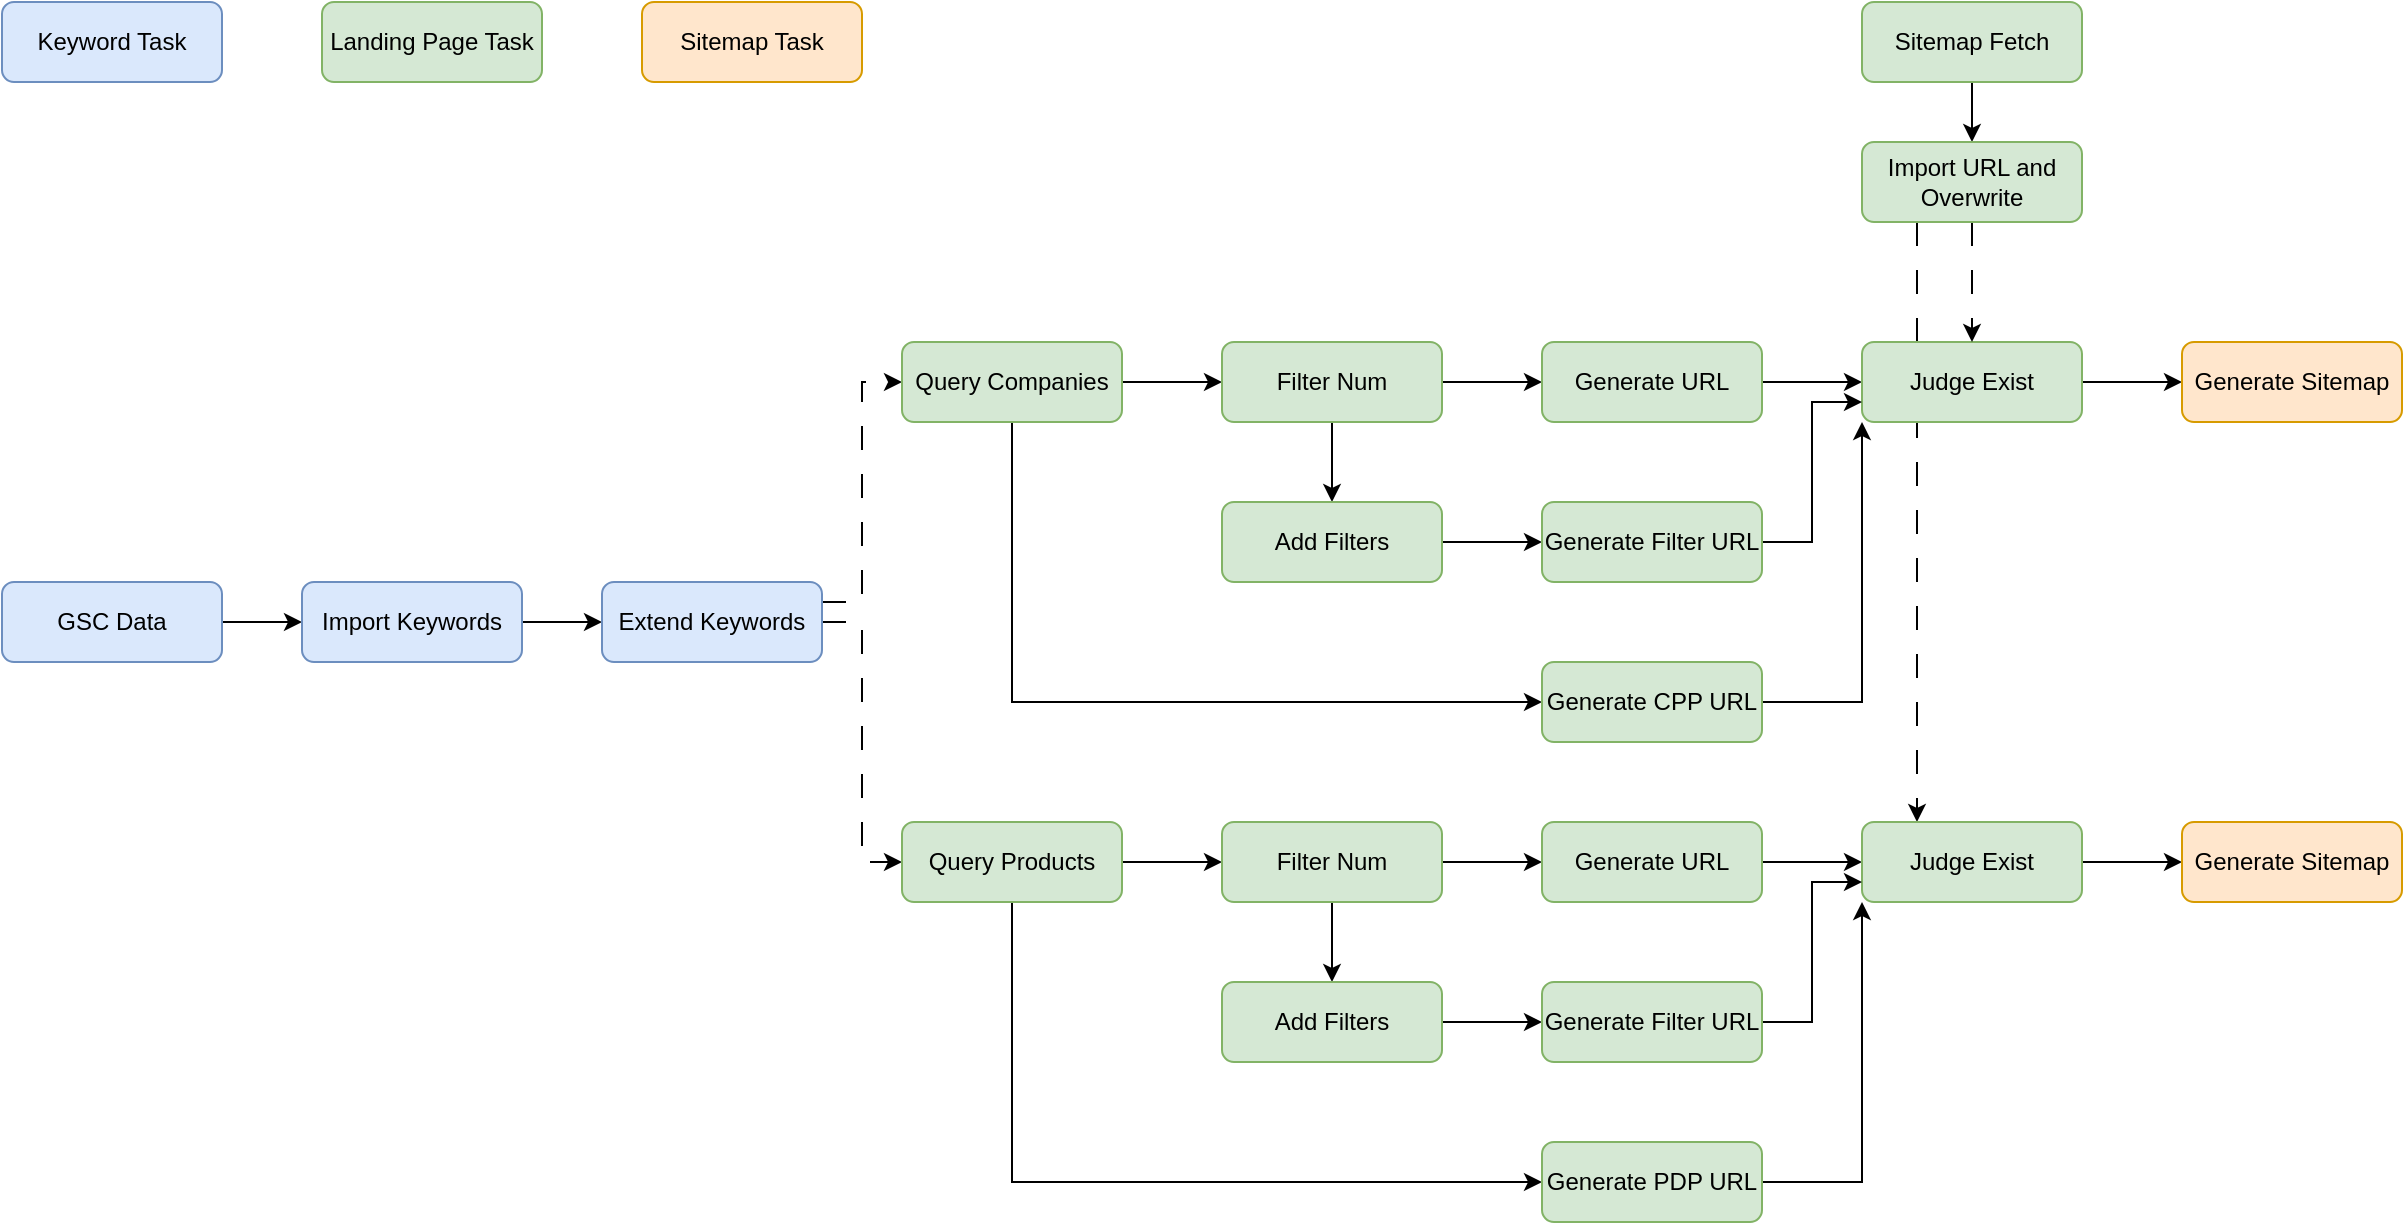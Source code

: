 <mxfile version="24.6.4" type="github">
  <diagram name="第 1 页" id="FKsdt8u9-RkYYhhdsaq5">
    <mxGraphModel dx="1434" dy="1831" grid="1" gridSize="10" guides="1" tooltips="1" connect="1" arrows="1" fold="1" page="1" pageScale="1" pageWidth="827" pageHeight="1169" math="0" shadow="0">
      <root>
        <mxCell id="0" />
        <mxCell id="1" parent="0" />
        <mxCell id="7cUj4nOX0Q-iwzIHyv7q-50" style="edgeStyle=orthogonalEdgeStyle;rounded=0;orthogonalLoop=1;jettySize=auto;html=1;exitX=0.25;exitY=1;exitDx=0;exitDy=0;entryX=0.25;entryY=0;entryDx=0;entryDy=0;dashed=1;dashPattern=12 12;" edge="1" parent="1" source="7cUj4nOX0Q-iwzIHyv7q-22" target="7cUj4nOX0Q-iwzIHyv7q-12">
          <mxGeometry relative="1" as="geometry" />
        </mxCell>
        <mxCell id="7cUj4nOX0Q-iwzIHyv7q-23" style="edgeStyle=orthogonalEdgeStyle;rounded=0;orthogonalLoop=1;jettySize=auto;html=1;exitX=1;exitY=0.5;exitDx=0;exitDy=0;entryX=0;entryY=0.5;entryDx=0;entryDy=0;" edge="1" parent="1" source="hdqRihBdZJbinV5GYeB0-1" target="7cUj4nOX0Q-iwzIHyv7q-1">
          <mxGeometry relative="1" as="geometry" />
        </mxCell>
        <mxCell id="hdqRihBdZJbinV5GYeB0-1" value="GSC Data" style="rounded=1;whiteSpace=wrap;html=1;fillColor=#dae8fc;strokeColor=#6c8ebf;" parent="1" vertex="1">
          <mxGeometry x="80" y="130" width="110" height="40" as="geometry" />
        </mxCell>
        <mxCell id="7cUj4nOX0Q-iwzIHyv7q-24" style="edgeStyle=orthogonalEdgeStyle;rounded=0;orthogonalLoop=1;jettySize=auto;html=1;exitX=1;exitY=0.5;exitDx=0;exitDy=0;entryX=0;entryY=0.5;entryDx=0;entryDy=0;" edge="1" parent="1" source="7cUj4nOX0Q-iwzIHyv7q-1" target="7cUj4nOX0Q-iwzIHyv7q-2">
          <mxGeometry relative="1" as="geometry" />
        </mxCell>
        <mxCell id="7cUj4nOX0Q-iwzIHyv7q-1" value="Import Keywords" style="rounded=1;whiteSpace=wrap;html=1;fillColor=#dae8fc;strokeColor=#6c8ebf;" vertex="1" parent="1">
          <mxGeometry x="230" y="130" width="110" height="40" as="geometry" />
        </mxCell>
        <mxCell id="7cUj4nOX0Q-iwzIHyv7q-25" style="edgeStyle=orthogonalEdgeStyle;rounded=0;orthogonalLoop=1;jettySize=auto;html=1;exitX=1;exitY=0.25;exitDx=0;exitDy=0;entryX=0;entryY=0.5;entryDx=0;entryDy=0;dashed=1;dashPattern=12 12;" edge="1" parent="1" source="7cUj4nOX0Q-iwzIHyv7q-2" target="7cUj4nOX0Q-iwzIHyv7q-3">
          <mxGeometry relative="1" as="geometry" />
        </mxCell>
        <mxCell id="7cUj4nOX0Q-iwzIHyv7q-26" style="edgeStyle=orthogonalEdgeStyle;rounded=0;orthogonalLoop=1;jettySize=auto;html=1;exitX=1;exitY=0.5;exitDx=0;exitDy=0;entryX=0;entryY=0.5;entryDx=0;entryDy=0;dashed=1;dashPattern=12 12;" edge="1" parent="1" source="7cUj4nOX0Q-iwzIHyv7q-2" target="7cUj4nOX0Q-iwzIHyv7q-4">
          <mxGeometry relative="1" as="geometry" />
        </mxCell>
        <mxCell id="7cUj4nOX0Q-iwzIHyv7q-2" value="Extend Keywords" style="rounded=1;whiteSpace=wrap;html=1;fillColor=#dae8fc;strokeColor=#6c8ebf;" vertex="1" parent="1">
          <mxGeometry x="380" y="130" width="110" height="40" as="geometry" />
        </mxCell>
        <mxCell id="7cUj4nOX0Q-iwzIHyv7q-27" style="edgeStyle=orthogonalEdgeStyle;rounded=0;orthogonalLoop=1;jettySize=auto;html=1;exitX=1;exitY=0.5;exitDx=0;exitDy=0;entryX=0;entryY=0.5;entryDx=0;entryDy=0;" edge="1" parent="1" source="7cUj4nOX0Q-iwzIHyv7q-3" target="7cUj4nOX0Q-iwzIHyv7q-5">
          <mxGeometry relative="1" as="geometry" />
        </mxCell>
        <mxCell id="7cUj4nOX0Q-iwzIHyv7q-36" style="edgeStyle=orthogonalEdgeStyle;rounded=0;orthogonalLoop=1;jettySize=auto;html=1;exitX=0.5;exitY=1;exitDx=0;exitDy=0;entryX=0;entryY=0.5;entryDx=0;entryDy=0;" edge="1" parent="1" source="7cUj4nOX0Q-iwzIHyv7q-3" target="7cUj4nOX0Q-iwzIHyv7q-20">
          <mxGeometry relative="1" as="geometry" />
        </mxCell>
        <mxCell id="7cUj4nOX0Q-iwzIHyv7q-3" value="Query Companies" style="rounded=1;whiteSpace=wrap;html=1;fillColor=#d5e8d4;strokeColor=#82b366;" vertex="1" parent="1">
          <mxGeometry x="530" y="10" width="110" height="40" as="geometry" />
        </mxCell>
        <mxCell id="7cUj4nOX0Q-iwzIHyv7q-41" style="edgeStyle=orthogonalEdgeStyle;rounded=0;orthogonalLoop=1;jettySize=auto;html=1;exitX=1;exitY=0.5;exitDx=0;exitDy=0;entryX=0;entryY=0.5;entryDx=0;entryDy=0;" edge="1" parent="1" source="7cUj4nOX0Q-iwzIHyv7q-4" target="7cUj4nOX0Q-iwzIHyv7q-6">
          <mxGeometry relative="1" as="geometry" />
        </mxCell>
        <mxCell id="7cUj4nOX0Q-iwzIHyv7q-46" style="edgeStyle=orthogonalEdgeStyle;rounded=0;orthogonalLoop=1;jettySize=auto;html=1;exitX=0.5;exitY=1;exitDx=0;exitDy=0;entryX=0;entryY=0.5;entryDx=0;entryDy=0;" edge="1" parent="1" source="7cUj4nOX0Q-iwzIHyv7q-4" target="7cUj4nOX0Q-iwzIHyv7q-21">
          <mxGeometry relative="1" as="geometry" />
        </mxCell>
        <mxCell id="7cUj4nOX0Q-iwzIHyv7q-4" value="Query Products" style="rounded=1;whiteSpace=wrap;html=1;fillColor=#d5e8d4;strokeColor=#82b366;" vertex="1" parent="1">
          <mxGeometry x="530" y="250" width="110" height="40" as="geometry" />
        </mxCell>
        <mxCell id="7cUj4nOX0Q-iwzIHyv7q-28" style="edgeStyle=orthogonalEdgeStyle;rounded=0;orthogonalLoop=1;jettySize=auto;html=1;exitX=1;exitY=0.5;exitDx=0;exitDy=0;entryX=0;entryY=0.5;entryDx=0;entryDy=0;" edge="1" parent="1" source="7cUj4nOX0Q-iwzIHyv7q-5" target="7cUj4nOX0Q-iwzIHyv7q-7">
          <mxGeometry relative="1" as="geometry" />
        </mxCell>
        <mxCell id="7cUj4nOX0Q-iwzIHyv7q-33" style="edgeStyle=orthogonalEdgeStyle;rounded=0;orthogonalLoop=1;jettySize=auto;html=1;exitX=0.5;exitY=1;exitDx=0;exitDy=0;entryX=0.5;entryY=0;entryDx=0;entryDy=0;" edge="1" parent="1" source="7cUj4nOX0Q-iwzIHyv7q-5" target="7cUj4nOX0Q-iwzIHyv7q-18">
          <mxGeometry relative="1" as="geometry" />
        </mxCell>
        <mxCell id="7cUj4nOX0Q-iwzIHyv7q-5" value="Filter Num" style="rounded=1;whiteSpace=wrap;html=1;fillColor=#d5e8d4;strokeColor=#82b366;" vertex="1" parent="1">
          <mxGeometry x="690" y="10" width="110" height="40" as="geometry" />
        </mxCell>
        <mxCell id="7cUj4nOX0Q-iwzIHyv7q-42" style="edgeStyle=orthogonalEdgeStyle;rounded=0;orthogonalLoop=1;jettySize=auto;html=1;exitX=1;exitY=0.5;exitDx=0;exitDy=0;entryX=0;entryY=0.5;entryDx=0;entryDy=0;" edge="1" parent="1" source="7cUj4nOX0Q-iwzIHyv7q-6" target="7cUj4nOX0Q-iwzIHyv7q-8">
          <mxGeometry relative="1" as="geometry" />
        </mxCell>
        <mxCell id="7cUj4nOX0Q-iwzIHyv7q-45" style="edgeStyle=orthogonalEdgeStyle;rounded=0;orthogonalLoop=1;jettySize=auto;html=1;exitX=0.5;exitY=1;exitDx=0;exitDy=0;entryX=0.5;entryY=0;entryDx=0;entryDy=0;" edge="1" parent="1" source="7cUj4nOX0Q-iwzIHyv7q-6" target="7cUj4nOX0Q-iwzIHyv7q-16">
          <mxGeometry relative="1" as="geometry" />
        </mxCell>
        <mxCell id="7cUj4nOX0Q-iwzIHyv7q-6" value="Filter Num" style="rounded=1;whiteSpace=wrap;html=1;fillColor=#d5e8d4;strokeColor=#82b366;" vertex="1" parent="1">
          <mxGeometry x="690" y="250" width="110" height="40" as="geometry" />
        </mxCell>
        <mxCell id="7cUj4nOX0Q-iwzIHyv7q-32" style="edgeStyle=orthogonalEdgeStyle;rounded=0;orthogonalLoop=1;jettySize=auto;html=1;exitX=1;exitY=0.5;exitDx=0;exitDy=0;entryX=0;entryY=0.5;entryDx=0;entryDy=0;" edge="1" parent="1" source="7cUj4nOX0Q-iwzIHyv7q-7" target="7cUj4nOX0Q-iwzIHyv7q-11">
          <mxGeometry relative="1" as="geometry" />
        </mxCell>
        <mxCell id="7cUj4nOX0Q-iwzIHyv7q-7" value="Generate URL" style="rounded=1;whiteSpace=wrap;html=1;fillColor=#d5e8d4;strokeColor=#82b366;" vertex="1" parent="1">
          <mxGeometry x="850" y="10" width="110" height="40" as="geometry" />
        </mxCell>
        <mxCell id="7cUj4nOX0Q-iwzIHyv7q-43" style="edgeStyle=orthogonalEdgeStyle;rounded=0;orthogonalLoop=1;jettySize=auto;html=1;exitX=1;exitY=0.5;exitDx=0;exitDy=0;entryX=0;entryY=0.5;entryDx=0;entryDy=0;" edge="1" parent="1" source="7cUj4nOX0Q-iwzIHyv7q-8" target="7cUj4nOX0Q-iwzIHyv7q-12">
          <mxGeometry relative="1" as="geometry" />
        </mxCell>
        <mxCell id="7cUj4nOX0Q-iwzIHyv7q-8" value="Generate URL" style="rounded=1;whiteSpace=wrap;html=1;fillColor=#d5e8d4;strokeColor=#82b366;" vertex="1" parent="1">
          <mxGeometry x="850" y="250" width="110" height="40" as="geometry" />
        </mxCell>
        <mxCell id="7cUj4nOX0Q-iwzIHyv7q-29" style="edgeStyle=orthogonalEdgeStyle;rounded=0;orthogonalLoop=1;jettySize=auto;html=1;exitX=0.5;exitY=1;exitDx=0;exitDy=0;entryX=0.5;entryY=0;entryDx=0;entryDy=0;" edge="1" parent="1" source="7cUj4nOX0Q-iwzIHyv7q-9" target="7cUj4nOX0Q-iwzIHyv7q-22">
          <mxGeometry relative="1" as="geometry" />
        </mxCell>
        <mxCell id="7cUj4nOX0Q-iwzIHyv7q-9" value="Sitemap Fetch" style="rounded=1;whiteSpace=wrap;html=1;fillColor=#d5e8d4;strokeColor=#82b366;" vertex="1" parent="1">
          <mxGeometry x="1010" y="-160" width="110" height="40" as="geometry" />
        </mxCell>
        <mxCell id="7cUj4nOX0Q-iwzIHyv7q-39" style="edgeStyle=orthogonalEdgeStyle;rounded=0;orthogonalLoop=1;jettySize=auto;html=1;exitX=1;exitY=0.5;exitDx=0;exitDy=0;entryX=0;entryY=0.5;entryDx=0;entryDy=0;" edge="1" parent="1" source="7cUj4nOX0Q-iwzIHyv7q-11" target="7cUj4nOX0Q-iwzIHyv7q-13">
          <mxGeometry relative="1" as="geometry" />
        </mxCell>
        <mxCell id="7cUj4nOX0Q-iwzIHyv7q-11" value="Judge Exist" style="rounded=1;whiteSpace=wrap;html=1;fillColor=#d5e8d4;strokeColor=#82b366;" vertex="1" parent="1">
          <mxGeometry x="1010" y="10" width="110" height="40" as="geometry" />
        </mxCell>
        <mxCell id="7cUj4nOX0Q-iwzIHyv7q-44" style="edgeStyle=orthogonalEdgeStyle;rounded=0;orthogonalLoop=1;jettySize=auto;html=1;exitX=1;exitY=0.5;exitDx=0;exitDy=0;entryX=0;entryY=0.5;entryDx=0;entryDy=0;" edge="1" parent="1" source="7cUj4nOX0Q-iwzIHyv7q-12" target="7cUj4nOX0Q-iwzIHyv7q-14">
          <mxGeometry relative="1" as="geometry" />
        </mxCell>
        <mxCell id="7cUj4nOX0Q-iwzIHyv7q-12" value="Judge Exist" style="rounded=1;whiteSpace=wrap;html=1;fillColor=#d5e8d4;strokeColor=#82b366;" vertex="1" parent="1">
          <mxGeometry x="1010" y="250" width="110" height="40" as="geometry" />
        </mxCell>
        <mxCell id="7cUj4nOX0Q-iwzIHyv7q-13" value="Generate Sitemap" style="rounded=1;whiteSpace=wrap;html=1;fillColor=#ffe6cc;strokeColor=#d79b00;" vertex="1" parent="1">
          <mxGeometry x="1170" y="10" width="110" height="40" as="geometry" />
        </mxCell>
        <mxCell id="7cUj4nOX0Q-iwzIHyv7q-14" value="Generate Sitemap" style="rounded=1;whiteSpace=wrap;html=1;fillColor=#ffe6cc;strokeColor=#d79b00;" vertex="1" parent="1">
          <mxGeometry x="1170" y="250" width="110" height="40" as="geometry" />
        </mxCell>
        <mxCell id="7cUj4nOX0Q-iwzIHyv7q-47" style="edgeStyle=orthogonalEdgeStyle;rounded=0;orthogonalLoop=1;jettySize=auto;html=1;exitX=1;exitY=0.5;exitDx=0;exitDy=0;entryX=0;entryY=0.5;entryDx=0;entryDy=0;" edge="1" parent="1" source="7cUj4nOX0Q-iwzIHyv7q-16" target="7cUj4nOX0Q-iwzIHyv7q-17">
          <mxGeometry relative="1" as="geometry" />
        </mxCell>
        <mxCell id="7cUj4nOX0Q-iwzIHyv7q-16" value="Add Filters" style="rounded=1;whiteSpace=wrap;html=1;fillColor=#d5e8d4;strokeColor=#82b366;" vertex="1" parent="1">
          <mxGeometry x="690" y="330" width="110" height="40" as="geometry" />
        </mxCell>
        <mxCell id="7cUj4nOX0Q-iwzIHyv7q-48" style="edgeStyle=orthogonalEdgeStyle;rounded=0;orthogonalLoop=1;jettySize=auto;html=1;exitX=1;exitY=0.5;exitDx=0;exitDy=0;entryX=0;entryY=0.75;entryDx=0;entryDy=0;" edge="1" parent="1" source="7cUj4nOX0Q-iwzIHyv7q-17" target="7cUj4nOX0Q-iwzIHyv7q-12">
          <mxGeometry relative="1" as="geometry" />
        </mxCell>
        <mxCell id="7cUj4nOX0Q-iwzIHyv7q-17" value="Generate Filter URL" style="rounded=1;whiteSpace=wrap;html=1;fillColor=#d5e8d4;strokeColor=#82b366;" vertex="1" parent="1">
          <mxGeometry x="850" y="330" width="110" height="40" as="geometry" />
        </mxCell>
        <mxCell id="7cUj4nOX0Q-iwzIHyv7q-34" style="edgeStyle=orthogonalEdgeStyle;rounded=0;orthogonalLoop=1;jettySize=auto;html=1;exitX=1;exitY=0.5;exitDx=0;exitDy=0;entryX=0;entryY=0.5;entryDx=0;entryDy=0;" edge="1" parent="1" source="7cUj4nOX0Q-iwzIHyv7q-18" target="7cUj4nOX0Q-iwzIHyv7q-19">
          <mxGeometry relative="1" as="geometry" />
        </mxCell>
        <mxCell id="7cUj4nOX0Q-iwzIHyv7q-18" value="Add Filters" style="rounded=1;whiteSpace=wrap;html=1;fillColor=#d5e8d4;strokeColor=#82b366;" vertex="1" parent="1">
          <mxGeometry x="690" y="90" width="110" height="40" as="geometry" />
        </mxCell>
        <mxCell id="7cUj4nOX0Q-iwzIHyv7q-37" style="edgeStyle=orthogonalEdgeStyle;rounded=0;orthogonalLoop=1;jettySize=auto;html=1;exitX=1;exitY=0.5;exitDx=0;exitDy=0;entryX=0;entryY=0.75;entryDx=0;entryDy=0;" edge="1" parent="1" source="7cUj4nOX0Q-iwzIHyv7q-19" target="7cUj4nOX0Q-iwzIHyv7q-11">
          <mxGeometry relative="1" as="geometry" />
        </mxCell>
        <mxCell id="7cUj4nOX0Q-iwzIHyv7q-19" value="Generate Filter URL" style="rounded=1;whiteSpace=wrap;html=1;fillColor=#d5e8d4;strokeColor=#82b366;" vertex="1" parent="1">
          <mxGeometry x="850" y="90" width="110" height="40" as="geometry" />
        </mxCell>
        <mxCell id="7cUj4nOX0Q-iwzIHyv7q-38" style="edgeStyle=orthogonalEdgeStyle;rounded=0;orthogonalLoop=1;jettySize=auto;html=1;exitX=1;exitY=0.5;exitDx=0;exitDy=0;entryX=0;entryY=1;entryDx=0;entryDy=0;" edge="1" parent="1" source="7cUj4nOX0Q-iwzIHyv7q-20" target="7cUj4nOX0Q-iwzIHyv7q-11">
          <mxGeometry relative="1" as="geometry" />
        </mxCell>
        <mxCell id="7cUj4nOX0Q-iwzIHyv7q-20" value="Generate CPP URL" style="rounded=1;whiteSpace=wrap;html=1;fillColor=#d5e8d4;strokeColor=#82b366;" vertex="1" parent="1">
          <mxGeometry x="850" y="170" width="110" height="40" as="geometry" />
        </mxCell>
        <mxCell id="7cUj4nOX0Q-iwzIHyv7q-49" style="edgeStyle=orthogonalEdgeStyle;rounded=0;orthogonalLoop=1;jettySize=auto;html=1;exitX=1;exitY=0.5;exitDx=0;exitDy=0;entryX=0;entryY=1;entryDx=0;entryDy=0;" edge="1" parent="1" source="7cUj4nOX0Q-iwzIHyv7q-21" target="7cUj4nOX0Q-iwzIHyv7q-12">
          <mxGeometry relative="1" as="geometry" />
        </mxCell>
        <mxCell id="7cUj4nOX0Q-iwzIHyv7q-21" value="Generate PDP URL" style="rounded=1;whiteSpace=wrap;html=1;fillColor=#d5e8d4;strokeColor=#82b366;" vertex="1" parent="1">
          <mxGeometry x="850" y="410" width="110" height="40" as="geometry" />
        </mxCell>
        <mxCell id="7cUj4nOX0Q-iwzIHyv7q-40" style="edgeStyle=orthogonalEdgeStyle;rounded=0;orthogonalLoop=1;jettySize=auto;html=1;exitX=0.5;exitY=1;exitDx=0;exitDy=0;entryX=0.5;entryY=0;entryDx=0;entryDy=0;dashed=1;dashPattern=12 12;" edge="1" parent="1" source="7cUj4nOX0Q-iwzIHyv7q-22" target="7cUj4nOX0Q-iwzIHyv7q-11">
          <mxGeometry relative="1" as="geometry" />
        </mxCell>
        <mxCell id="7cUj4nOX0Q-iwzIHyv7q-22" value="Import URL and Overwrite" style="rounded=1;whiteSpace=wrap;html=1;fillColor=#d5e8d4;strokeColor=#82b366;" vertex="1" parent="1">
          <mxGeometry x="1010" y="-90" width="110" height="40" as="geometry" />
        </mxCell>
        <mxCell id="7cUj4nOX0Q-iwzIHyv7q-51" value="Keyword Task" style="rounded=1;whiteSpace=wrap;html=1;fillColor=#dae8fc;strokeColor=#6c8ebf;" vertex="1" parent="1">
          <mxGeometry x="80" y="-160" width="110" height="40" as="geometry" />
        </mxCell>
        <mxCell id="7cUj4nOX0Q-iwzIHyv7q-52" value="Landing Page Task" style="rounded=1;whiteSpace=wrap;html=1;fillColor=#d5e8d4;strokeColor=#82b366;" vertex="1" parent="1">
          <mxGeometry x="240" y="-160" width="110" height="40" as="geometry" />
        </mxCell>
        <mxCell id="7cUj4nOX0Q-iwzIHyv7q-53" value="Sitemap Task" style="rounded=1;whiteSpace=wrap;html=1;fillColor=#ffe6cc;strokeColor=#d79b00;" vertex="1" parent="1">
          <mxGeometry x="400" y="-160" width="110" height="40" as="geometry" />
        </mxCell>
      </root>
    </mxGraphModel>
  </diagram>
</mxfile>
